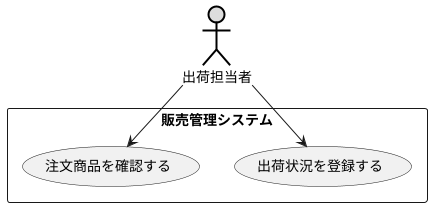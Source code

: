 @startuml 販売管理システム
    ' left to right direction
    actor 出荷担当者 as a #DDDDDD;line:black;line.bold;
    rectangle 販売管理システム {
    usecase 出荷状況を登録する as b
    usecase 注文商品を確認する as c
    }
    a --> b
    a --> c
@enduml